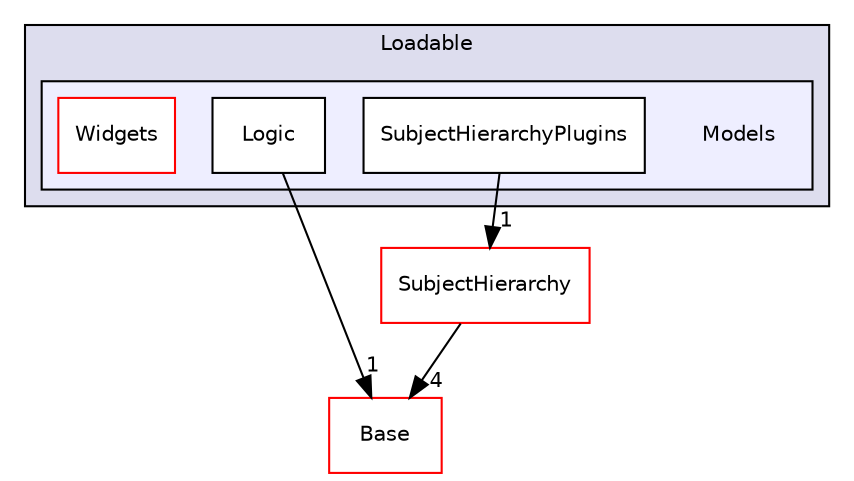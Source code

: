 digraph "Modules/Loadable/Models" {
  bgcolor=transparent;
  compound=true
  node [ fontsize="10", fontname="Helvetica"];
  edge [ labelfontsize="10", labelfontname="Helvetica"];
  subgraph clusterdir_d01fdafe93af837a1755aeb3a6390699 {
    graph [ bgcolor="#ddddee", pencolor="black", label="Loadable" fontname="Helvetica", fontsize="10", URL="dir_d01fdafe93af837a1755aeb3a6390699.html"]
  subgraph clusterdir_ac4da216990a9f35123be91a72e68ccb {
    graph [ bgcolor="#eeeeff", pencolor="black", label="" URL="dir_ac4da216990a9f35123be91a72e68ccb.html"];
    dir_ac4da216990a9f35123be91a72e68ccb [shape=plaintext label="Models"];
    dir_6a3bbf2b6ae8adc338799dbce4d84faf [shape=box label="Logic" color="black" fillcolor="white" style="filled" URL="dir_6a3bbf2b6ae8adc338799dbce4d84faf.html"];
    dir_c4327f4e928df57392e6bc5afa270b5f [shape=box label="SubjectHierarchyPlugins" color="black" fillcolor="white" style="filled" URL="dir_c4327f4e928df57392e6bc5afa270b5f.html"];
    dir_d238fe5ee7a44dbb1be7fd57a770bb07 [shape=box label="Widgets" color="red" fillcolor="white" style="filled" URL="dir_d238fe5ee7a44dbb1be7fd57a770bb07.html"];
  }
  }
  dir_628593db0cdce5a76fb85526ae5aa762 [shape=box label="Base" color="red" URL="dir_628593db0cdce5a76fb85526ae5aa762.html"];
  dir_1694c2d71873d62d036e188d77c435ae [shape=box label="SubjectHierarchy" color="red" URL="dir_1694c2d71873d62d036e188d77c435ae.html"];
  dir_c4327f4e928df57392e6bc5afa270b5f->dir_1694c2d71873d62d036e188d77c435ae [headlabel="1", labeldistance=1.5 headhref="dir_000078_000102.html"];
  dir_6a3bbf2b6ae8adc338799dbce4d84faf->dir_628593db0cdce5a76fb85526ae5aa762 [headlabel="1", labeldistance=1.5 headhref="dir_000077_000002.html"];
  dir_1694c2d71873d62d036e188d77c435ae->dir_628593db0cdce5a76fb85526ae5aa762 [headlabel="4", labeldistance=1.5 headhref="dir_000102_000002.html"];
}
